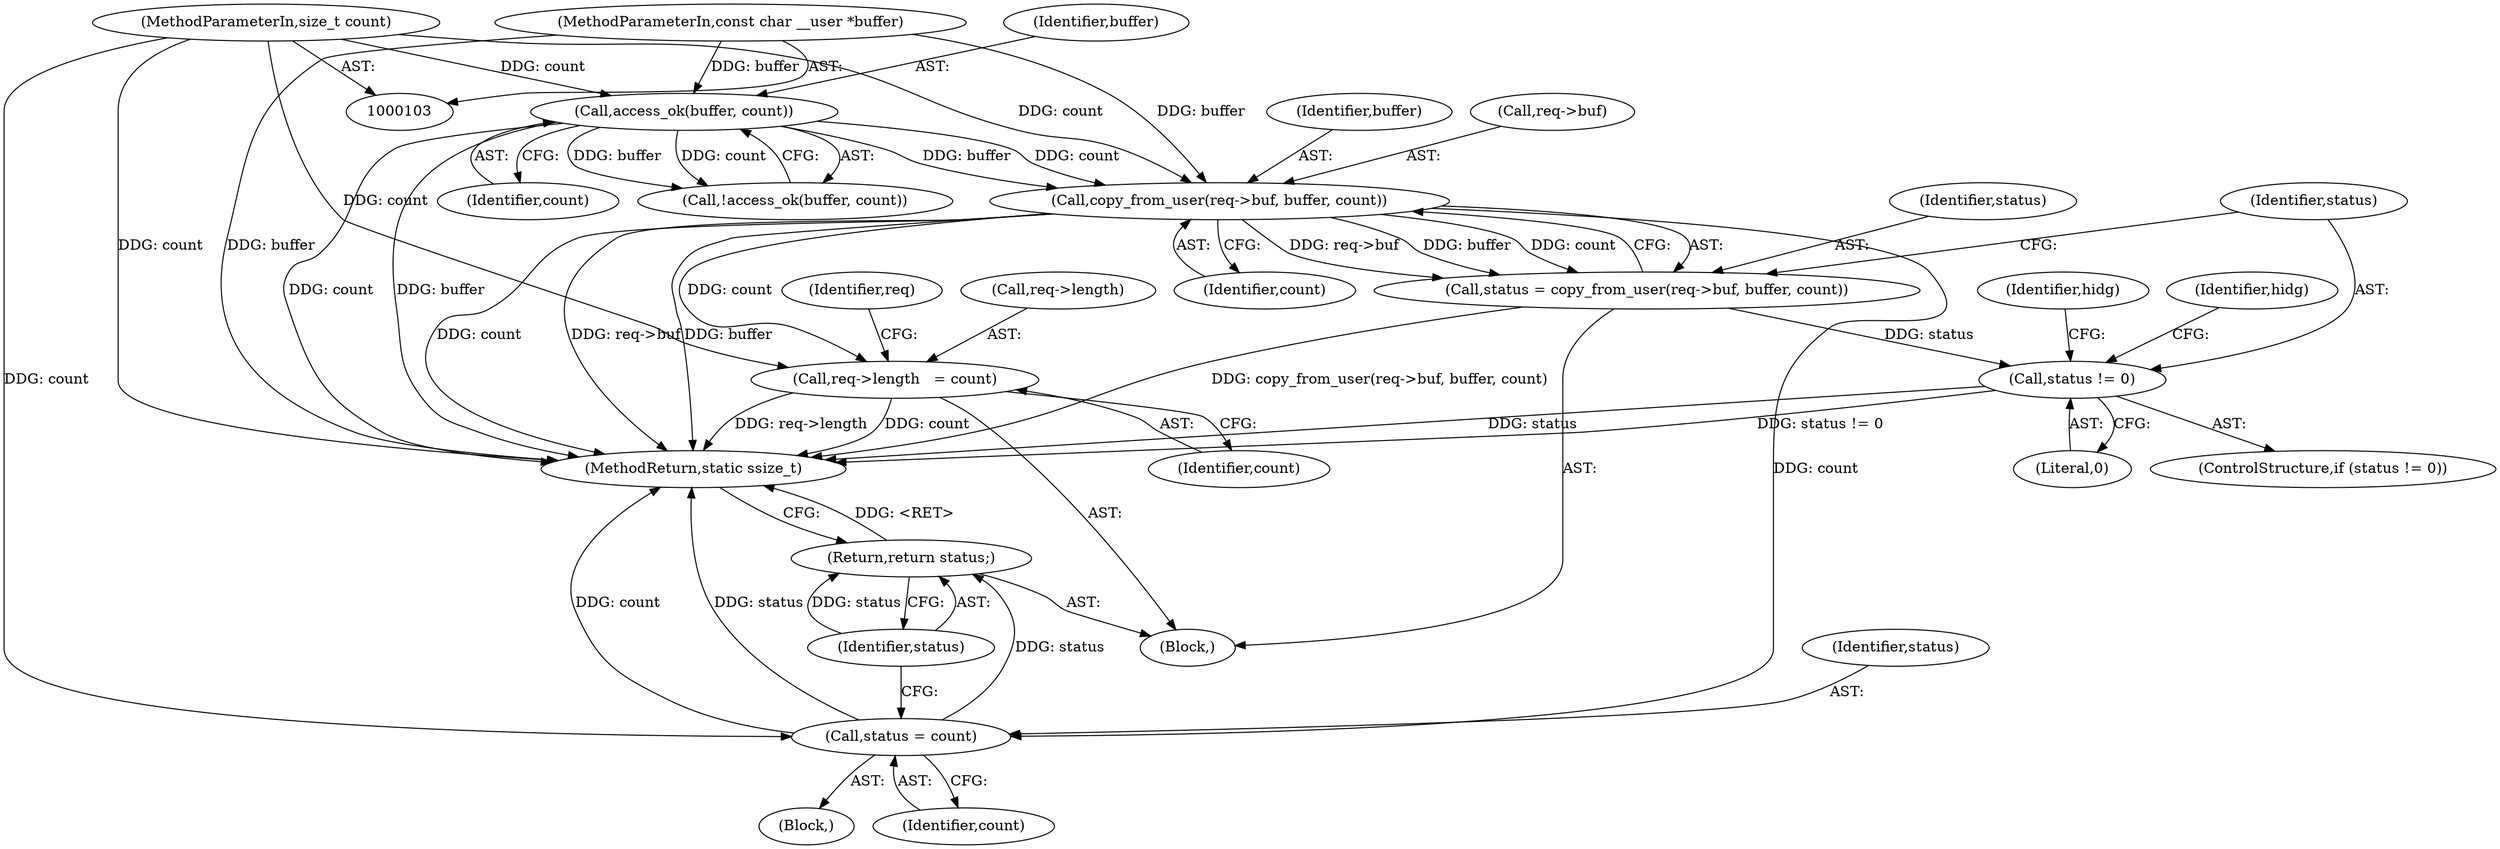 digraph "0_linux_072684e8c58d17e853f8e8b9f6d9ce2e58d2b036@API" {
"1000189" [label="(Call,copy_from_user(req->buf, buffer, count))"];
"1000124" [label="(Call,access_ok(buffer, count))"];
"1000105" [label="(MethodParameterIn,const char __user *buffer)"];
"1000106" [label="(MethodParameterIn,size_t count)"];
"1000187" [label="(Call,status = copy_from_user(req->buf, buffer, count))"];
"1000196" [label="(Call,status != 0)"];
"1000242" [label="(Call,req->length   = count)"];
"1000289" [label="(Call,status = count)"];
"1000292" [label="(Return,return status;)"];
"1000189" [label="(Call,copy_from_user(req->buf, buffer, count))"];
"1000193" [label="(Identifier,buffer)"];
"1000249" [label="(Identifier,req)"];
"1000105" [label="(MethodParameterIn,const char __user *buffer)"];
"1000292" [label="(Return,return status;)"];
"1000194" [label="(Identifier,count)"];
"1000124" [label="(Call,access_ok(buffer, count))"];
"1000319" [label="(MethodReturn,static ssize_t)"];
"1000195" [label="(ControlStructure,if (status != 0))"];
"1000123" [label="(Call,!access_ok(buffer, count))"];
"1000108" [label="(Block,)"];
"1000196" [label="(Call,status != 0)"];
"1000126" [label="(Identifier,count)"];
"1000242" [label="(Call,req->length   = count)"];
"1000246" [label="(Identifier,count)"];
"1000187" [label="(Call,status = copy_from_user(req->buf, buffer, count))"];
"1000217" [label="(Identifier,hidg)"];
"1000190" [label="(Call,req->buf)"];
"1000289" [label="(Call,status = count)"];
"1000125" [label="(Identifier,buffer)"];
"1000188" [label="(Identifier,status)"];
"1000290" [label="(Identifier,status)"];
"1000288" [label="(Block,)"];
"1000197" [label="(Identifier,status)"];
"1000293" [label="(Identifier,status)"];
"1000291" [label="(Identifier,count)"];
"1000204" [label="(Identifier,hidg)"];
"1000106" [label="(MethodParameterIn,size_t count)"];
"1000198" [label="(Literal,0)"];
"1000243" [label="(Call,req->length)"];
"1000189" -> "1000187"  [label="AST: "];
"1000189" -> "1000194"  [label="CFG: "];
"1000190" -> "1000189"  [label="AST: "];
"1000193" -> "1000189"  [label="AST: "];
"1000194" -> "1000189"  [label="AST: "];
"1000187" -> "1000189"  [label="CFG: "];
"1000189" -> "1000319"  [label="DDG: count"];
"1000189" -> "1000319"  [label="DDG: req->buf"];
"1000189" -> "1000319"  [label="DDG: buffer"];
"1000189" -> "1000187"  [label="DDG: req->buf"];
"1000189" -> "1000187"  [label="DDG: buffer"];
"1000189" -> "1000187"  [label="DDG: count"];
"1000124" -> "1000189"  [label="DDG: buffer"];
"1000124" -> "1000189"  [label="DDG: count"];
"1000105" -> "1000189"  [label="DDG: buffer"];
"1000106" -> "1000189"  [label="DDG: count"];
"1000189" -> "1000242"  [label="DDG: count"];
"1000189" -> "1000289"  [label="DDG: count"];
"1000124" -> "1000123"  [label="AST: "];
"1000124" -> "1000126"  [label="CFG: "];
"1000125" -> "1000124"  [label="AST: "];
"1000126" -> "1000124"  [label="AST: "];
"1000123" -> "1000124"  [label="CFG: "];
"1000124" -> "1000319"  [label="DDG: count"];
"1000124" -> "1000319"  [label="DDG: buffer"];
"1000124" -> "1000123"  [label="DDG: buffer"];
"1000124" -> "1000123"  [label="DDG: count"];
"1000105" -> "1000124"  [label="DDG: buffer"];
"1000106" -> "1000124"  [label="DDG: count"];
"1000105" -> "1000103"  [label="AST: "];
"1000105" -> "1000319"  [label="DDG: buffer"];
"1000106" -> "1000103"  [label="AST: "];
"1000106" -> "1000319"  [label="DDG: count"];
"1000106" -> "1000242"  [label="DDG: count"];
"1000106" -> "1000289"  [label="DDG: count"];
"1000187" -> "1000108"  [label="AST: "];
"1000188" -> "1000187"  [label="AST: "];
"1000197" -> "1000187"  [label="CFG: "];
"1000187" -> "1000319"  [label="DDG: copy_from_user(req->buf, buffer, count)"];
"1000187" -> "1000196"  [label="DDG: status"];
"1000196" -> "1000195"  [label="AST: "];
"1000196" -> "1000198"  [label="CFG: "];
"1000197" -> "1000196"  [label="AST: "];
"1000198" -> "1000196"  [label="AST: "];
"1000204" -> "1000196"  [label="CFG: "];
"1000217" -> "1000196"  [label="CFG: "];
"1000196" -> "1000319"  [label="DDG: status"];
"1000196" -> "1000319"  [label="DDG: status != 0"];
"1000242" -> "1000108"  [label="AST: "];
"1000242" -> "1000246"  [label="CFG: "];
"1000243" -> "1000242"  [label="AST: "];
"1000246" -> "1000242"  [label="AST: "];
"1000249" -> "1000242"  [label="CFG: "];
"1000242" -> "1000319"  [label="DDG: count"];
"1000242" -> "1000319"  [label="DDG: req->length"];
"1000289" -> "1000288"  [label="AST: "];
"1000289" -> "1000291"  [label="CFG: "];
"1000290" -> "1000289"  [label="AST: "];
"1000291" -> "1000289"  [label="AST: "];
"1000293" -> "1000289"  [label="CFG: "];
"1000289" -> "1000319"  [label="DDG: count"];
"1000289" -> "1000319"  [label="DDG: status"];
"1000289" -> "1000292"  [label="DDG: status"];
"1000292" -> "1000108"  [label="AST: "];
"1000292" -> "1000293"  [label="CFG: "];
"1000293" -> "1000292"  [label="AST: "];
"1000319" -> "1000292"  [label="CFG: "];
"1000292" -> "1000319"  [label="DDG: <RET>"];
"1000293" -> "1000292"  [label="DDG: status"];
}
